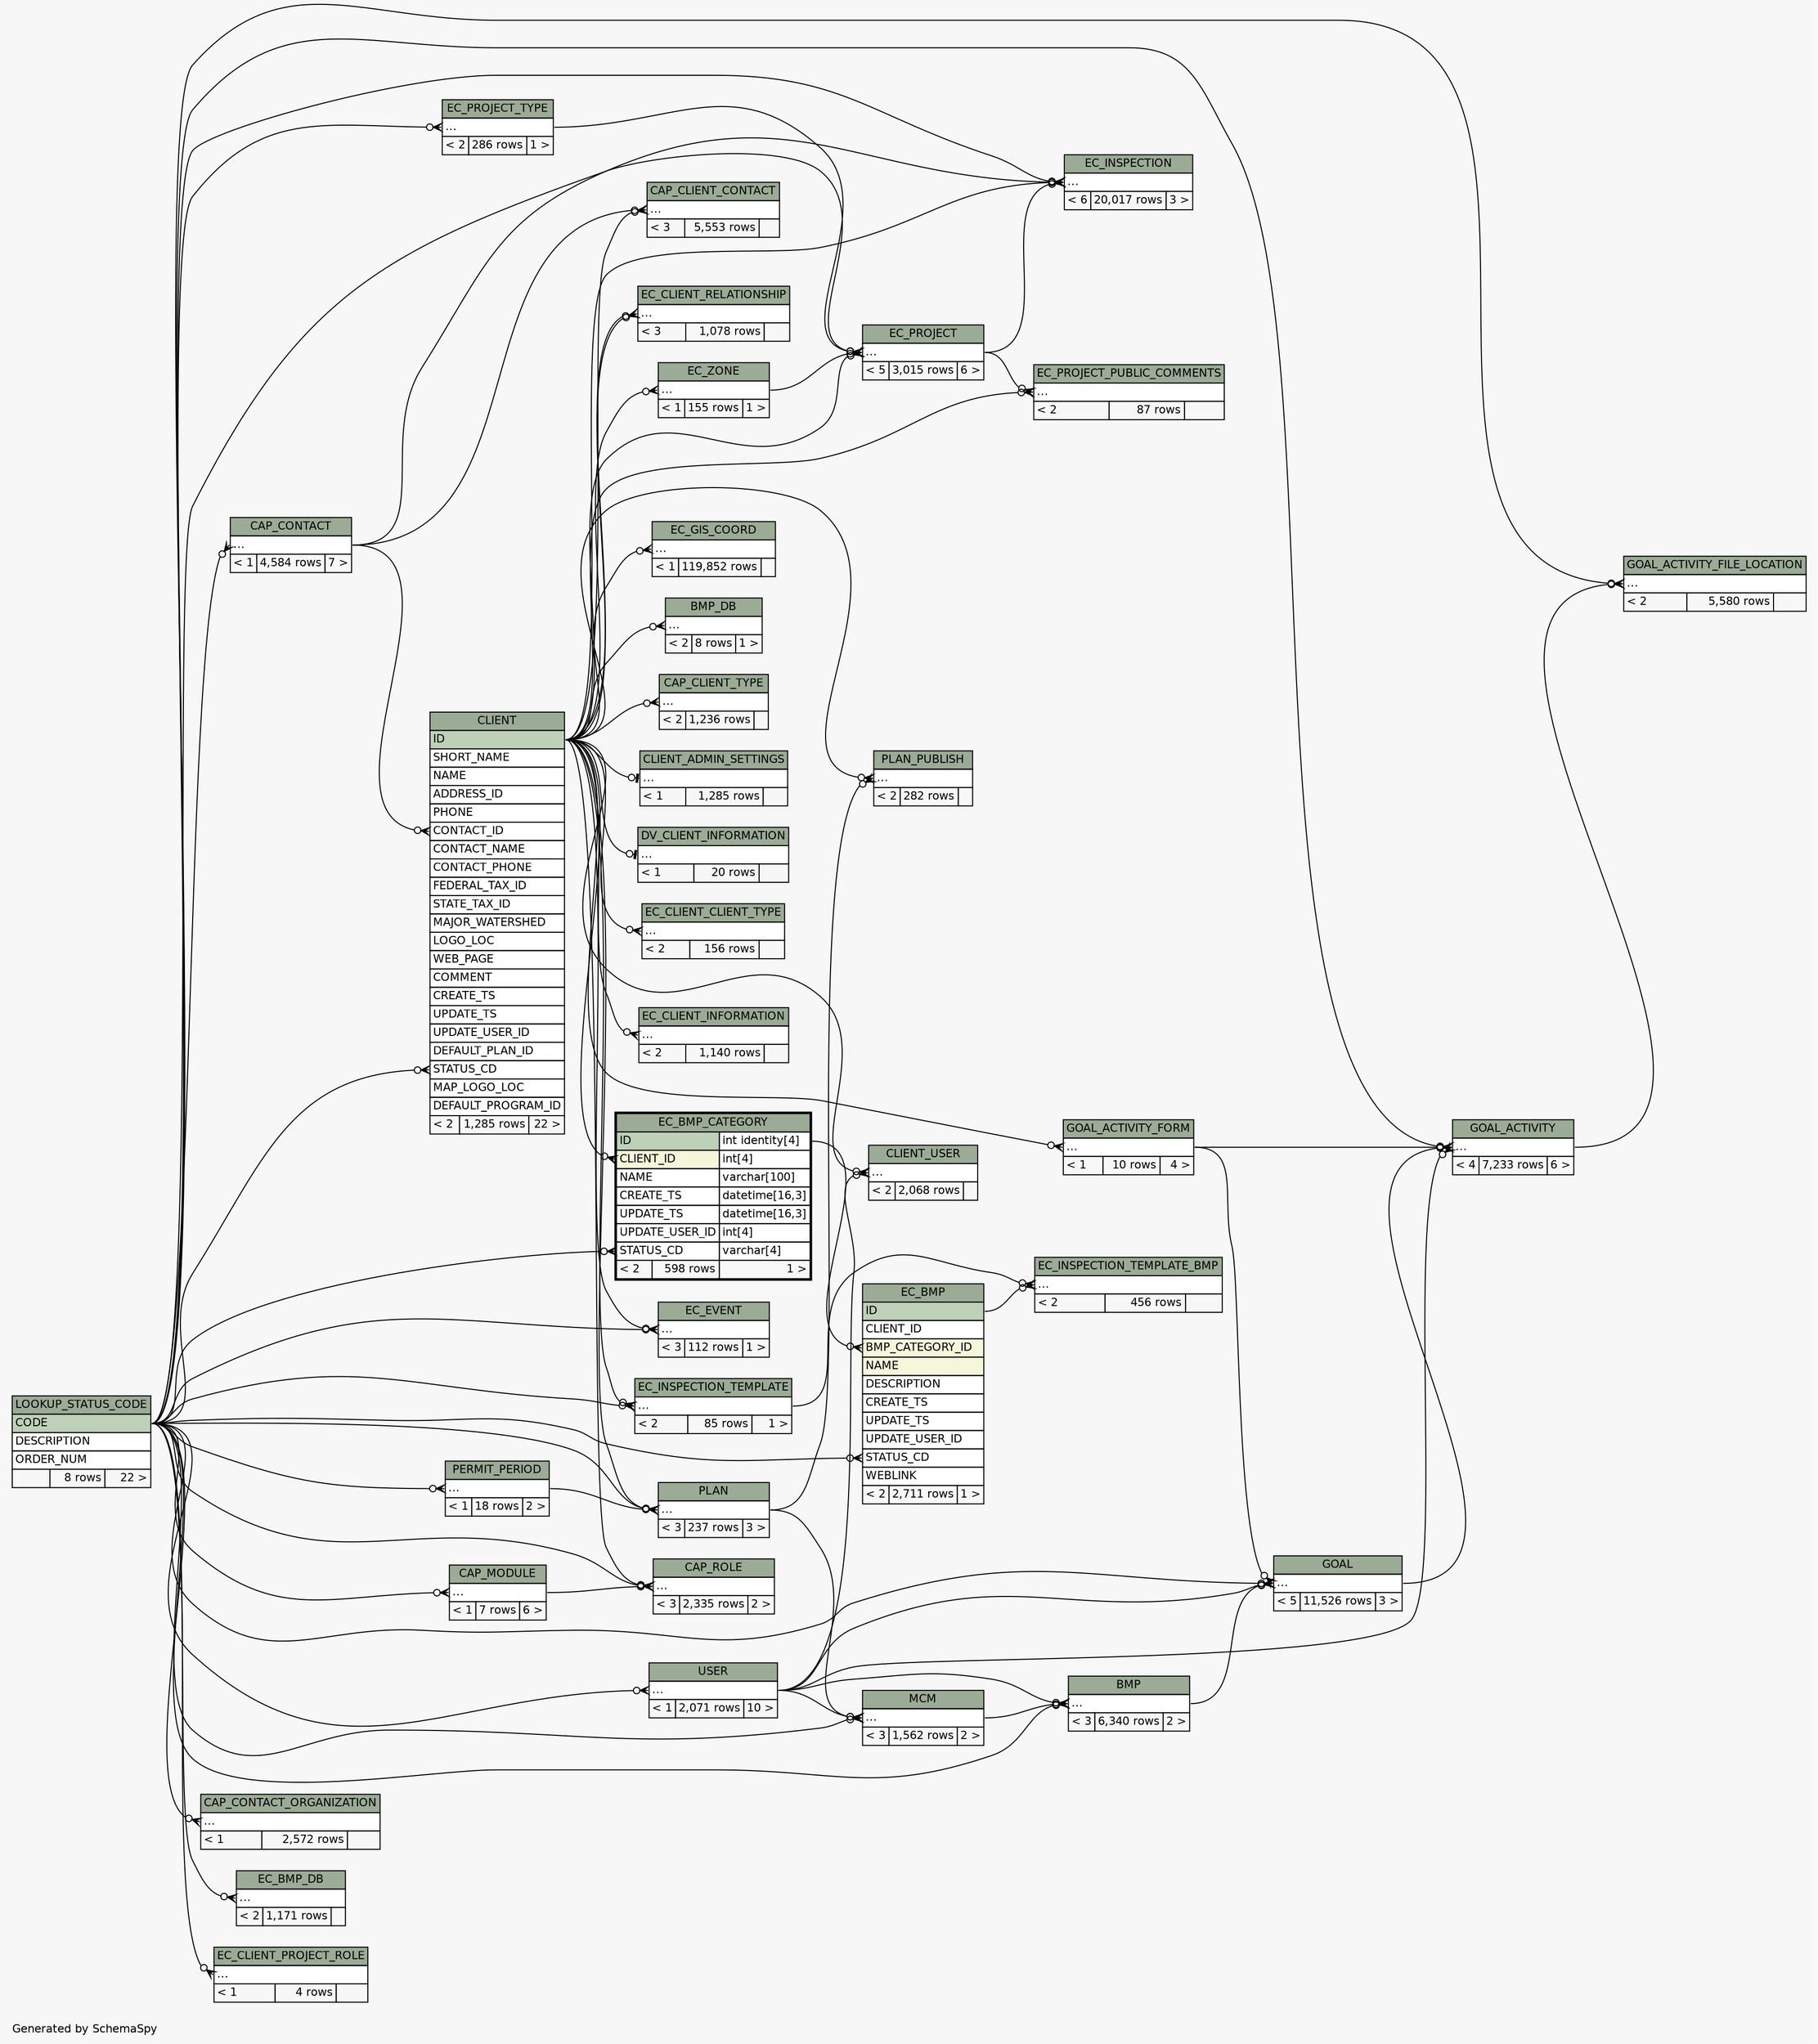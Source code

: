 // dot 2.28.0 on Windows 7 6.1
// SchemaSpy rev 590
digraph "twoDegreesRelationshipsDiagram" {
  graph [
    rankdir="RL"
    bgcolor="#f7f7f7"
    label="\nGenerated by SchemaSpy"
    labeljust="l"
    nodesep="0.18"
    ranksep="0.46"
    fontname="Helvetica"
    fontsize="11"
  ];
  node [
    fontname="Helvetica"
    fontsize="11"
    shape="plaintext"
  ];
  edge [
    arrowsize="0.8"
  ];
  "BMP":"elipses":w -> "MCM":"elipses":e [arrowhead=none dir=back arrowtail=crowodot];
  "BMP":"elipses":w -> "USER":"elipses":e [arrowhead=none dir=back arrowtail=crowodot];
  "BMP":"elipses":w -> "LOOKUP_STATUS_CODE":"CODE":e [arrowhead=none dir=back arrowtail=crowodot];
  "BMP_DB":"elipses":w -> "CLIENT":"ID":e [arrowhead=none dir=back arrowtail=crowodot];
  "CAP_CLIENT_CONTACT":"elipses":w -> "CLIENT":"ID":e [arrowhead=none dir=back arrowtail=crowodot];
  "CAP_CLIENT_CONTACT":"elipses":w -> "CAP_CONTACT":"elipses":e [arrowhead=none dir=back arrowtail=crowodot];
  "CAP_CLIENT_TYPE":"elipses":w -> "CLIENT":"ID":e [arrowhead=none dir=back arrowtail=crowodot];
  "CAP_CONTACT":"elipses":w -> "LOOKUP_STATUS_CODE":"CODE":e [arrowhead=none dir=back arrowtail=crowodot];
  "CAP_CONTACT_ORGANIZATION":"elipses":w -> "LOOKUP_STATUS_CODE":"CODE":e [arrowhead=none dir=back arrowtail=crowodot];
  "CAP_MODULE":"elipses":w -> "LOOKUP_STATUS_CODE":"CODE":e [arrowhead=none dir=back arrowtail=crowodot];
  "CAP_ROLE":"elipses":w -> "CLIENT":"ID":e [arrowhead=none dir=back arrowtail=crowodot];
  "CAP_ROLE":"elipses":w -> "CAP_MODULE":"elipses":e [arrowhead=none dir=back arrowtail=crowodot];
  "CAP_ROLE":"elipses":w -> "LOOKUP_STATUS_CODE":"CODE":e [arrowhead=none dir=back arrowtail=crowodot];
  "CLIENT":"CONTACT_ID":w -> "CAP_CONTACT":"elipses":e [arrowhead=none dir=back arrowtail=crowodot];
  "CLIENT":"STATUS_CD":w -> "LOOKUP_STATUS_CODE":"CODE":e [arrowhead=none dir=back arrowtail=crowodot];
  "CLIENT_ADMIN_SETTINGS":"elipses":w -> "CLIENT":"ID":e [arrowhead=none dir=back arrowtail=teeodot];
  "CLIENT_USER":"elipses":w -> "CLIENT":"ID":e [arrowhead=none dir=back arrowtail=crowodot];
  "CLIENT_USER":"elipses":w -> "USER":"elipses":e [arrowhead=none dir=back arrowtail=crowodot];
  "DV_CLIENT_INFORMATION":"elipses":w -> "CLIENT":"ID":e [arrowhead=none dir=back arrowtail=teeodot];
  "EC_BMP":"BMP_CATEGORY_ID":w -> "EC_BMP_CATEGORY":"ID.type":e [arrowhead=none dir=back arrowtail=crowodot];
  "EC_BMP":"STATUS_CD":w -> "LOOKUP_STATUS_CODE":"CODE":e [arrowhead=none dir=back arrowtail=crowodot];
  "EC_BMP_CATEGORY":"CLIENT_ID":w -> "CLIENT":"ID":e [arrowhead=none dir=back arrowtail=crowodot];
  "EC_BMP_CATEGORY":"STATUS_CD":w -> "LOOKUP_STATUS_CODE":"CODE":e [arrowhead=none dir=back arrowtail=crowodot];
  "EC_BMP_DB":"elipses":w -> "LOOKUP_STATUS_CODE":"CODE":e [arrowhead=none dir=back arrowtail=crowodot];
  "EC_CLIENT_CLIENT_TYPE":"elipses":w -> "CLIENT":"ID":e [arrowhead=none dir=back arrowtail=crowodot];
  "EC_CLIENT_INFORMATION":"elipses":w -> "CLIENT":"ID":e [arrowhead=none dir=back arrowtail=crowodot];
  "EC_CLIENT_PROJECT_ROLE":"elipses":w -> "LOOKUP_STATUS_CODE":"CODE":e [arrowhead=none dir=back arrowtail=crowodot];
  "EC_CLIENT_RELATIONSHIP":"elipses":w -> "CLIENT":"ID":e [arrowhead=none dir=back arrowtail=crowodot];
  "EC_CLIENT_RELATIONSHIP":"elipses":w -> "CLIENT":"ID":e [arrowhead=none dir=back arrowtail=crowodot];
  "EC_EVENT":"elipses":w -> "CLIENT":"ID":e [arrowhead=none dir=back arrowtail=crowodot];
  "EC_EVENT":"elipses":w -> "LOOKUP_STATUS_CODE":"CODE":e [arrowhead=none dir=back arrowtail=crowodot];
  "EC_GIS_COORD":"elipses":w -> "CLIENT":"ID":e [arrowhead=none dir=back arrowtail=crowodot];
  "EC_INSPECTION":"elipses":w -> "CLIENT":"ID":e [arrowhead=none dir=back arrowtail=crowodot];
  "EC_INSPECTION":"elipses":w -> "CAP_CONTACT":"elipses":e [arrowhead=none dir=back arrowtail=crowodot];
  "EC_INSPECTION":"elipses":w -> "EC_PROJECT":"elipses":e [arrowhead=none dir=back arrowtail=crowodot];
  "EC_INSPECTION":"elipses":w -> "LOOKUP_STATUS_CODE":"CODE":e [arrowhead=none dir=back arrowtail=crowodot];
  "EC_INSPECTION_TEMPLATE":"elipses":w -> "CLIENT":"ID":e [arrowhead=none dir=back arrowtail=crowodot];
  "EC_INSPECTION_TEMPLATE":"elipses":w -> "LOOKUP_STATUS_CODE":"CODE":e [arrowhead=none dir=back arrowtail=crowodot];
  "EC_INSPECTION_TEMPLATE_BMP":"elipses":w -> "EC_BMP":"ID":e [arrowhead=none dir=back arrowtail=crowodot];
  "EC_INSPECTION_TEMPLATE_BMP":"elipses":w -> "EC_INSPECTION_TEMPLATE":"elipses":e [arrowhead=none dir=back arrowtail=crowodot];
  "EC_PROJECT":"elipses":w -> "CLIENT":"ID":e [arrowhead=none dir=back arrowtail=crowodot];
  "EC_PROJECT":"elipses":w -> "EC_PROJECT_TYPE":"elipses":e [arrowhead=none dir=back arrowtail=crowodot];
  "EC_PROJECT":"elipses":w -> "LOOKUP_STATUS_CODE":"CODE":e [arrowhead=none dir=back arrowtail=crowodot];
  "EC_PROJECT":"elipses":w -> "EC_ZONE":"elipses":e [arrowhead=none dir=back arrowtail=crowodot];
  "EC_PROJECT_PUBLIC_COMMENTS":"elipses":w -> "CLIENT":"ID":e [arrowhead=none dir=back arrowtail=crowodot];
  "EC_PROJECT_PUBLIC_COMMENTS":"elipses":w -> "EC_PROJECT":"elipses":e [arrowhead=none dir=back arrowtail=crowodot];
  "EC_PROJECT_TYPE":"elipses":w -> "LOOKUP_STATUS_CODE":"CODE":e [arrowhead=none dir=back arrowtail=crowodot];
  "EC_ZONE":"elipses":w -> "CLIENT":"ID":e [arrowhead=none dir=back arrowtail=crowodot];
  "GOAL":"elipses":w -> "BMP":"elipses":e [arrowhead=none dir=back arrowtail=crowodot];
  "GOAL":"elipses":w -> "USER":"elipses":e [arrowhead=none dir=back arrowtail=crowodot];
  "GOAL":"elipses":w -> "GOAL_ACTIVITY_FORM":"elipses":e [arrowhead=none dir=back arrowtail=crowodot];
  "GOAL":"elipses":w -> "LOOKUP_STATUS_CODE":"CODE":e [arrowhead=none dir=back arrowtail=crowodot];
  "GOAL_ACTIVITY":"elipses":w -> "GOAL_ACTIVITY_FORM":"elipses":e [arrowhead=none dir=back arrowtail=crowodot];
  "GOAL_ACTIVITY":"elipses":w -> "GOAL":"elipses":e [arrowhead=none dir=back arrowtail=crowodot];
  "GOAL_ACTIVITY":"elipses":w -> "USER":"elipses":e [arrowhead=none dir=back arrowtail=crowodot];
  "GOAL_ACTIVITY":"elipses":w -> "LOOKUP_STATUS_CODE":"CODE":e [arrowhead=none dir=back arrowtail=crowodot];
  "GOAL_ACTIVITY_FILE_LOCATION":"elipses":w -> "GOAL_ACTIVITY":"elipses":e [arrowhead=none dir=back arrowtail=crowodot];
  "GOAL_ACTIVITY_FILE_LOCATION":"elipses":w -> "LOOKUP_STATUS_CODE":"CODE":e [arrowhead=none dir=back arrowtail=crowodot];
  "GOAL_ACTIVITY_FORM":"elipses":w -> "CLIENT":"ID":e [arrowhead=none dir=back arrowtail=crowodot];
  "MCM":"elipses":w -> "USER":"elipses":e [arrowhead=none dir=back arrowtail=crowodot];
  "MCM":"elipses":w -> "PLAN":"elipses":e [arrowhead=none dir=back arrowtail=crowodot];
  "MCM":"elipses":w -> "LOOKUP_STATUS_CODE":"CODE":e [arrowhead=none dir=back arrowtail=crowodot];
  "PERMIT_PERIOD":"elipses":w -> "LOOKUP_STATUS_CODE":"CODE":e [arrowhead=none dir=back arrowtail=crowodot];
  "PLAN":"elipses":w -> "CLIENT":"ID":e [arrowhead=none dir=back arrowtail=crowodot];
  "PLAN":"elipses":w -> "PERMIT_PERIOD":"elipses":e [arrowhead=none dir=back arrowtail=crowodot];
  "PLAN":"elipses":w -> "LOOKUP_STATUS_CODE":"CODE":e [arrowhead=none dir=back arrowtail=crowodot];
  "PLAN_PUBLISH":"elipses":w -> "CLIENT":"ID":e [arrowhead=none dir=back arrowtail=crowodot];
  "PLAN_PUBLISH":"elipses":w -> "PLAN":"elipses":e [arrowhead=none dir=back arrowtail=crowodot];
  "USER":"elipses":w -> "LOOKUP_STATUS_CODE":"CODE":e [arrowhead=none dir=back arrowtail=crowodot];
  "BMP" [
    label=<
    <TABLE BORDER="0" CELLBORDER="1" CELLSPACING="0" BGCOLOR="#ffffff">
      <TR><TD COLSPAN="3" BGCOLOR="#9bab96" ALIGN="CENTER">BMP</TD></TR>
      <TR><TD PORT="elipses" COLSPAN="3" ALIGN="LEFT">...</TD></TR>
      <TR><TD ALIGN="LEFT" BGCOLOR="#f7f7f7">&lt; 3</TD><TD ALIGN="RIGHT" BGCOLOR="#f7f7f7">6,340 rows</TD><TD ALIGN="RIGHT" BGCOLOR="#f7f7f7">2 &gt;</TD></TR>
    </TABLE>>
    URL="BMP.html"
    tooltip="BMP"
  ];
  "BMP_DB" [
    label=<
    <TABLE BORDER="0" CELLBORDER="1" CELLSPACING="0" BGCOLOR="#ffffff">
      <TR><TD COLSPAN="3" BGCOLOR="#9bab96" ALIGN="CENTER">BMP_DB</TD></TR>
      <TR><TD PORT="elipses" COLSPAN="3" ALIGN="LEFT">...</TD></TR>
      <TR><TD ALIGN="LEFT" BGCOLOR="#f7f7f7">&lt; 2</TD><TD ALIGN="RIGHT" BGCOLOR="#f7f7f7">8 rows</TD><TD ALIGN="RIGHT" BGCOLOR="#f7f7f7">1 &gt;</TD></TR>
    </TABLE>>
    URL="BMP_DB.html"
    tooltip="BMP_DB"
  ];
  "CAP_CLIENT_CONTACT" [
    label=<
    <TABLE BORDER="0" CELLBORDER="1" CELLSPACING="0" BGCOLOR="#ffffff">
      <TR><TD COLSPAN="3" BGCOLOR="#9bab96" ALIGN="CENTER">CAP_CLIENT_CONTACT</TD></TR>
      <TR><TD PORT="elipses" COLSPAN="3" ALIGN="LEFT">...</TD></TR>
      <TR><TD ALIGN="LEFT" BGCOLOR="#f7f7f7">&lt; 3</TD><TD ALIGN="RIGHT" BGCOLOR="#f7f7f7">5,553 rows</TD><TD ALIGN="RIGHT" BGCOLOR="#f7f7f7">  </TD></TR>
    </TABLE>>
    URL="CAP_CLIENT_CONTACT.html"
    tooltip="CAP_CLIENT_CONTACT"
  ];
  "CAP_CLIENT_TYPE" [
    label=<
    <TABLE BORDER="0" CELLBORDER="1" CELLSPACING="0" BGCOLOR="#ffffff">
      <TR><TD COLSPAN="3" BGCOLOR="#9bab96" ALIGN="CENTER">CAP_CLIENT_TYPE</TD></TR>
      <TR><TD PORT="elipses" COLSPAN="3" ALIGN="LEFT">...</TD></TR>
      <TR><TD ALIGN="LEFT" BGCOLOR="#f7f7f7">&lt; 2</TD><TD ALIGN="RIGHT" BGCOLOR="#f7f7f7">1,236 rows</TD><TD ALIGN="RIGHT" BGCOLOR="#f7f7f7">  </TD></TR>
    </TABLE>>
    URL="CAP_CLIENT_TYPE.html"
    tooltip="CAP_CLIENT_TYPE"
  ];
  "CAP_CONTACT" [
    label=<
    <TABLE BORDER="0" CELLBORDER="1" CELLSPACING="0" BGCOLOR="#ffffff">
      <TR><TD COLSPAN="3" BGCOLOR="#9bab96" ALIGN="CENTER">CAP_CONTACT</TD></TR>
      <TR><TD PORT="elipses" COLSPAN="3" ALIGN="LEFT">...</TD></TR>
      <TR><TD ALIGN="LEFT" BGCOLOR="#f7f7f7">&lt; 1</TD><TD ALIGN="RIGHT" BGCOLOR="#f7f7f7">4,584 rows</TD><TD ALIGN="RIGHT" BGCOLOR="#f7f7f7">7 &gt;</TD></TR>
    </TABLE>>
    URL="CAP_CONTACT.html"
    tooltip="CAP_CONTACT"
  ];
  "CAP_CONTACT_ORGANIZATION" [
    label=<
    <TABLE BORDER="0" CELLBORDER="1" CELLSPACING="0" BGCOLOR="#ffffff">
      <TR><TD COLSPAN="3" BGCOLOR="#9bab96" ALIGN="CENTER">CAP_CONTACT_ORGANIZATION</TD></TR>
      <TR><TD PORT="elipses" COLSPAN="3" ALIGN="LEFT">...</TD></TR>
      <TR><TD ALIGN="LEFT" BGCOLOR="#f7f7f7">&lt; 1</TD><TD ALIGN="RIGHT" BGCOLOR="#f7f7f7">2,572 rows</TD><TD ALIGN="RIGHT" BGCOLOR="#f7f7f7">  </TD></TR>
    </TABLE>>
    URL="CAP_CONTACT_ORGANIZATION.html"
    tooltip="CAP_CONTACT_ORGANIZATION"
  ];
  "CAP_MODULE" [
    label=<
    <TABLE BORDER="0" CELLBORDER="1" CELLSPACING="0" BGCOLOR="#ffffff">
      <TR><TD COLSPAN="3" BGCOLOR="#9bab96" ALIGN="CENTER">CAP_MODULE</TD></TR>
      <TR><TD PORT="elipses" COLSPAN="3" ALIGN="LEFT">...</TD></TR>
      <TR><TD ALIGN="LEFT" BGCOLOR="#f7f7f7">&lt; 1</TD><TD ALIGN="RIGHT" BGCOLOR="#f7f7f7">7 rows</TD><TD ALIGN="RIGHT" BGCOLOR="#f7f7f7">6 &gt;</TD></TR>
    </TABLE>>
    URL="CAP_MODULE.html"
    tooltip="CAP_MODULE"
  ];
  "CAP_ROLE" [
    label=<
    <TABLE BORDER="0" CELLBORDER="1" CELLSPACING="0" BGCOLOR="#ffffff">
      <TR><TD COLSPAN="3" BGCOLOR="#9bab96" ALIGN="CENTER">CAP_ROLE</TD></TR>
      <TR><TD PORT="elipses" COLSPAN="3" ALIGN="LEFT">...</TD></TR>
      <TR><TD ALIGN="LEFT" BGCOLOR="#f7f7f7">&lt; 3</TD><TD ALIGN="RIGHT" BGCOLOR="#f7f7f7">2,335 rows</TD><TD ALIGN="RIGHT" BGCOLOR="#f7f7f7">2 &gt;</TD></TR>
    </TABLE>>
    URL="CAP_ROLE.html"
    tooltip="CAP_ROLE"
  ];
  "CLIENT" [
    label=<
    <TABLE BORDER="0" CELLBORDER="1" CELLSPACING="0" BGCOLOR="#ffffff">
      <TR><TD COLSPAN="3" BGCOLOR="#9bab96" ALIGN="CENTER">CLIENT</TD></TR>
      <TR><TD PORT="ID" COLSPAN="3" BGCOLOR="#bed1b8" ALIGN="LEFT">ID</TD></TR>
      <TR><TD PORT="SHORT_NAME" COLSPAN="3" ALIGN="LEFT">SHORT_NAME</TD></TR>
      <TR><TD PORT="NAME" COLSPAN="3" ALIGN="LEFT">NAME</TD></TR>
      <TR><TD PORT="ADDRESS_ID" COLSPAN="3" ALIGN="LEFT">ADDRESS_ID</TD></TR>
      <TR><TD PORT="PHONE" COLSPAN="3" ALIGN="LEFT">PHONE</TD></TR>
      <TR><TD PORT="CONTACT_ID" COLSPAN="3" ALIGN="LEFT">CONTACT_ID</TD></TR>
      <TR><TD PORT="CONTACT_NAME" COLSPAN="3" ALIGN="LEFT">CONTACT_NAME</TD></TR>
      <TR><TD PORT="CONTACT_PHONE" COLSPAN="3" ALIGN="LEFT">CONTACT_PHONE</TD></TR>
      <TR><TD PORT="FEDERAL_TAX_ID" COLSPAN="3" ALIGN="LEFT">FEDERAL_TAX_ID</TD></TR>
      <TR><TD PORT="STATE_TAX_ID" COLSPAN="3" ALIGN="LEFT">STATE_TAX_ID</TD></TR>
      <TR><TD PORT="MAJOR_WATERSHED" COLSPAN="3" ALIGN="LEFT">MAJOR_WATERSHED</TD></TR>
      <TR><TD PORT="LOGO_LOC" COLSPAN="3" ALIGN="LEFT">LOGO_LOC</TD></TR>
      <TR><TD PORT="WEB_PAGE" COLSPAN="3" ALIGN="LEFT">WEB_PAGE</TD></TR>
      <TR><TD PORT="COMMENT" COLSPAN="3" ALIGN="LEFT">COMMENT</TD></TR>
      <TR><TD PORT="CREATE_TS" COLSPAN="3" ALIGN="LEFT">CREATE_TS</TD></TR>
      <TR><TD PORT="UPDATE_TS" COLSPAN="3" ALIGN="LEFT">UPDATE_TS</TD></TR>
      <TR><TD PORT="UPDATE_USER_ID" COLSPAN="3" ALIGN="LEFT">UPDATE_USER_ID</TD></TR>
      <TR><TD PORT="DEFAULT_PLAN_ID" COLSPAN="3" ALIGN="LEFT">DEFAULT_PLAN_ID</TD></TR>
      <TR><TD PORT="STATUS_CD" COLSPAN="3" ALIGN="LEFT">STATUS_CD</TD></TR>
      <TR><TD PORT="MAP_LOGO_LOC" COLSPAN="3" ALIGN="LEFT">MAP_LOGO_LOC</TD></TR>
      <TR><TD PORT="DEFAULT_PROGRAM_ID" COLSPAN="3" ALIGN="LEFT">DEFAULT_PROGRAM_ID</TD></TR>
      <TR><TD ALIGN="LEFT" BGCOLOR="#f7f7f7">&lt; 2</TD><TD ALIGN="RIGHT" BGCOLOR="#f7f7f7">1,285 rows</TD><TD ALIGN="RIGHT" BGCOLOR="#f7f7f7">22 &gt;</TD></TR>
    </TABLE>>
    URL="CLIENT.html"
    tooltip="CLIENT"
  ];
  "CLIENT_ADMIN_SETTINGS" [
    label=<
    <TABLE BORDER="0" CELLBORDER="1" CELLSPACING="0" BGCOLOR="#ffffff">
      <TR><TD COLSPAN="3" BGCOLOR="#9bab96" ALIGN="CENTER">CLIENT_ADMIN_SETTINGS</TD></TR>
      <TR><TD PORT="elipses" COLSPAN="3" ALIGN="LEFT">...</TD></TR>
      <TR><TD ALIGN="LEFT" BGCOLOR="#f7f7f7">&lt; 1</TD><TD ALIGN="RIGHT" BGCOLOR="#f7f7f7">1,285 rows</TD><TD ALIGN="RIGHT" BGCOLOR="#f7f7f7">  </TD></TR>
    </TABLE>>
    URL="CLIENT_ADMIN_SETTINGS.html"
    tooltip="CLIENT_ADMIN_SETTINGS"
  ];
  "CLIENT_USER" [
    label=<
    <TABLE BORDER="0" CELLBORDER="1" CELLSPACING="0" BGCOLOR="#ffffff">
      <TR><TD COLSPAN="3" BGCOLOR="#9bab96" ALIGN="CENTER">CLIENT_USER</TD></TR>
      <TR><TD PORT="elipses" COLSPAN="3" ALIGN="LEFT">...</TD></TR>
      <TR><TD ALIGN="LEFT" BGCOLOR="#f7f7f7">&lt; 2</TD><TD ALIGN="RIGHT" BGCOLOR="#f7f7f7">2,068 rows</TD><TD ALIGN="RIGHT" BGCOLOR="#f7f7f7">  </TD></TR>
    </TABLE>>
    URL="CLIENT_USER.html"
    tooltip="CLIENT_USER"
  ];
  "DV_CLIENT_INFORMATION" [
    label=<
    <TABLE BORDER="0" CELLBORDER="1" CELLSPACING="0" BGCOLOR="#ffffff">
      <TR><TD COLSPAN="3" BGCOLOR="#9bab96" ALIGN="CENTER">DV_CLIENT_INFORMATION</TD></TR>
      <TR><TD PORT="elipses" COLSPAN="3" ALIGN="LEFT">...</TD></TR>
      <TR><TD ALIGN="LEFT" BGCOLOR="#f7f7f7">&lt; 1</TD><TD ALIGN="RIGHT" BGCOLOR="#f7f7f7">20 rows</TD><TD ALIGN="RIGHT" BGCOLOR="#f7f7f7">  </TD></TR>
    </TABLE>>
    URL="DV_CLIENT_INFORMATION.html"
    tooltip="DV_CLIENT_INFORMATION"
  ];
  "EC_BMP" [
    label=<
    <TABLE BORDER="0" CELLBORDER="1" CELLSPACING="0" BGCOLOR="#ffffff">
      <TR><TD COLSPAN="3" BGCOLOR="#9bab96" ALIGN="CENTER">EC_BMP</TD></TR>
      <TR><TD PORT="ID" COLSPAN="3" BGCOLOR="#bed1b8" ALIGN="LEFT">ID</TD></TR>
      <TR><TD PORT="CLIENT_ID" COLSPAN="3" ALIGN="LEFT">CLIENT_ID</TD></TR>
      <TR><TD PORT="BMP_CATEGORY_ID" COLSPAN="3" BGCOLOR="#f4f7da" ALIGN="LEFT">BMP_CATEGORY_ID</TD></TR>
      <TR><TD PORT="NAME" COLSPAN="3" BGCOLOR="#f4f7da" ALIGN="LEFT">NAME</TD></TR>
      <TR><TD PORT="DESCRIPTION" COLSPAN="3" ALIGN="LEFT">DESCRIPTION</TD></TR>
      <TR><TD PORT="CREATE_TS" COLSPAN="3" ALIGN="LEFT">CREATE_TS</TD></TR>
      <TR><TD PORT="UPDATE_TS" COLSPAN="3" ALIGN="LEFT">UPDATE_TS</TD></TR>
      <TR><TD PORT="UPDATE_USER_ID" COLSPAN="3" ALIGN="LEFT">UPDATE_USER_ID</TD></TR>
      <TR><TD PORT="STATUS_CD" COLSPAN="3" ALIGN="LEFT">STATUS_CD</TD></TR>
      <TR><TD PORT="WEBLINK" COLSPAN="3" ALIGN="LEFT">WEBLINK</TD></TR>
      <TR><TD ALIGN="LEFT" BGCOLOR="#f7f7f7">&lt; 2</TD><TD ALIGN="RIGHT" BGCOLOR="#f7f7f7">2,711 rows</TD><TD ALIGN="RIGHT" BGCOLOR="#f7f7f7">1 &gt;</TD></TR>
    </TABLE>>
    URL="EC_BMP.html"
    tooltip="EC_BMP"
  ];
  "EC_BMP_CATEGORY" [
    label=<
    <TABLE BORDER="2" CELLBORDER="1" CELLSPACING="0" BGCOLOR="#ffffff">
      <TR><TD COLSPAN="3" BGCOLOR="#9bab96" ALIGN="CENTER">EC_BMP_CATEGORY</TD></TR>
      <TR><TD PORT="ID" COLSPAN="2" BGCOLOR="#bed1b8" ALIGN="LEFT">ID</TD><TD PORT="ID.type" ALIGN="LEFT">int identity[4]</TD></TR>
      <TR><TD PORT="CLIENT_ID" COLSPAN="2" BGCOLOR="#f4f7da" ALIGN="LEFT">CLIENT_ID</TD><TD PORT="CLIENT_ID.type" ALIGN="LEFT">int[4]</TD></TR>
      <TR><TD PORT="NAME" COLSPAN="2" ALIGN="LEFT">NAME</TD><TD PORT="NAME.type" ALIGN="LEFT">varchar[100]</TD></TR>
      <TR><TD PORT="CREATE_TS" COLSPAN="2" ALIGN="LEFT">CREATE_TS</TD><TD PORT="CREATE_TS.type" ALIGN="LEFT">datetime[16,3]</TD></TR>
      <TR><TD PORT="UPDATE_TS" COLSPAN="2" ALIGN="LEFT">UPDATE_TS</TD><TD PORT="UPDATE_TS.type" ALIGN="LEFT">datetime[16,3]</TD></TR>
      <TR><TD PORT="UPDATE_USER_ID" COLSPAN="2" ALIGN="LEFT">UPDATE_USER_ID</TD><TD PORT="UPDATE_USER_ID.type" ALIGN="LEFT">int[4]</TD></TR>
      <TR><TD PORT="STATUS_CD" COLSPAN="2" ALIGN="LEFT">STATUS_CD</TD><TD PORT="STATUS_CD.type" ALIGN="LEFT">varchar[4]</TD></TR>
      <TR><TD ALIGN="LEFT" BGCOLOR="#f7f7f7">&lt; 2</TD><TD ALIGN="RIGHT" BGCOLOR="#f7f7f7">598 rows</TD><TD ALIGN="RIGHT" BGCOLOR="#f7f7f7">1 &gt;</TD></TR>
    </TABLE>>
    URL="EC_BMP_CATEGORY.html"
    tooltip="EC_BMP_CATEGORY"
  ];
  "EC_BMP_DB" [
    label=<
    <TABLE BORDER="0" CELLBORDER="1" CELLSPACING="0" BGCOLOR="#ffffff">
      <TR><TD COLSPAN="3" BGCOLOR="#9bab96" ALIGN="CENTER">EC_BMP_DB</TD></TR>
      <TR><TD PORT="elipses" COLSPAN="3" ALIGN="LEFT">...</TD></TR>
      <TR><TD ALIGN="LEFT" BGCOLOR="#f7f7f7">&lt; 2</TD><TD ALIGN="RIGHT" BGCOLOR="#f7f7f7">1,171 rows</TD><TD ALIGN="RIGHT" BGCOLOR="#f7f7f7">  </TD></TR>
    </TABLE>>
    URL="EC_BMP_DB.html"
    tooltip="EC_BMP_DB"
  ];
  "EC_CLIENT_CLIENT_TYPE" [
    label=<
    <TABLE BORDER="0" CELLBORDER="1" CELLSPACING="0" BGCOLOR="#ffffff">
      <TR><TD COLSPAN="3" BGCOLOR="#9bab96" ALIGN="CENTER">EC_CLIENT_CLIENT_TYPE</TD></TR>
      <TR><TD PORT="elipses" COLSPAN="3" ALIGN="LEFT">...</TD></TR>
      <TR><TD ALIGN="LEFT" BGCOLOR="#f7f7f7">&lt; 2</TD><TD ALIGN="RIGHT" BGCOLOR="#f7f7f7">156 rows</TD><TD ALIGN="RIGHT" BGCOLOR="#f7f7f7">  </TD></TR>
    </TABLE>>
    URL="EC_CLIENT_CLIENT_TYPE.html"
    tooltip="EC_CLIENT_CLIENT_TYPE"
  ];
  "EC_CLIENT_INFORMATION" [
    label=<
    <TABLE BORDER="0" CELLBORDER="1" CELLSPACING="0" BGCOLOR="#ffffff">
      <TR><TD COLSPAN="3" BGCOLOR="#9bab96" ALIGN="CENTER">EC_CLIENT_INFORMATION</TD></TR>
      <TR><TD PORT="elipses" COLSPAN="3" ALIGN="LEFT">...</TD></TR>
      <TR><TD ALIGN="LEFT" BGCOLOR="#f7f7f7">&lt; 2</TD><TD ALIGN="RIGHT" BGCOLOR="#f7f7f7">1,140 rows</TD><TD ALIGN="RIGHT" BGCOLOR="#f7f7f7">  </TD></TR>
    </TABLE>>
    URL="EC_CLIENT_INFORMATION.html"
    tooltip="EC_CLIENT_INFORMATION"
  ];
  "EC_CLIENT_PROJECT_ROLE" [
    label=<
    <TABLE BORDER="0" CELLBORDER="1" CELLSPACING="0" BGCOLOR="#ffffff">
      <TR><TD COLSPAN="3" BGCOLOR="#9bab96" ALIGN="CENTER">EC_CLIENT_PROJECT_ROLE</TD></TR>
      <TR><TD PORT="elipses" COLSPAN="3" ALIGN="LEFT">...</TD></TR>
      <TR><TD ALIGN="LEFT" BGCOLOR="#f7f7f7">&lt; 1</TD><TD ALIGN="RIGHT" BGCOLOR="#f7f7f7">4 rows</TD><TD ALIGN="RIGHT" BGCOLOR="#f7f7f7">  </TD></TR>
    </TABLE>>
    URL="EC_CLIENT_PROJECT_ROLE.html"
    tooltip="EC_CLIENT_PROJECT_ROLE"
  ];
  "EC_CLIENT_RELATIONSHIP" [
    label=<
    <TABLE BORDER="0" CELLBORDER="1" CELLSPACING="0" BGCOLOR="#ffffff">
      <TR><TD COLSPAN="3" BGCOLOR="#9bab96" ALIGN="CENTER">EC_CLIENT_RELATIONSHIP</TD></TR>
      <TR><TD PORT="elipses" COLSPAN="3" ALIGN="LEFT">...</TD></TR>
      <TR><TD ALIGN="LEFT" BGCOLOR="#f7f7f7">&lt; 3</TD><TD ALIGN="RIGHT" BGCOLOR="#f7f7f7">1,078 rows</TD><TD ALIGN="RIGHT" BGCOLOR="#f7f7f7">  </TD></TR>
    </TABLE>>
    URL="EC_CLIENT_RELATIONSHIP.html"
    tooltip="EC_CLIENT_RELATIONSHIP"
  ];
  "EC_EVENT" [
    label=<
    <TABLE BORDER="0" CELLBORDER="1" CELLSPACING="0" BGCOLOR="#ffffff">
      <TR><TD COLSPAN="3" BGCOLOR="#9bab96" ALIGN="CENTER">EC_EVENT</TD></TR>
      <TR><TD PORT="elipses" COLSPAN="3" ALIGN="LEFT">...</TD></TR>
      <TR><TD ALIGN="LEFT" BGCOLOR="#f7f7f7">&lt; 3</TD><TD ALIGN="RIGHT" BGCOLOR="#f7f7f7">112 rows</TD><TD ALIGN="RIGHT" BGCOLOR="#f7f7f7">1 &gt;</TD></TR>
    </TABLE>>
    URL="EC_EVENT.html"
    tooltip="EC_EVENT"
  ];
  "EC_GIS_COORD" [
    label=<
    <TABLE BORDER="0" CELLBORDER="1" CELLSPACING="0" BGCOLOR="#ffffff">
      <TR><TD COLSPAN="3" BGCOLOR="#9bab96" ALIGN="CENTER">EC_GIS_COORD</TD></TR>
      <TR><TD PORT="elipses" COLSPAN="3" ALIGN="LEFT">...</TD></TR>
      <TR><TD ALIGN="LEFT" BGCOLOR="#f7f7f7">&lt; 1</TD><TD ALIGN="RIGHT" BGCOLOR="#f7f7f7">119,852 rows</TD><TD ALIGN="RIGHT" BGCOLOR="#f7f7f7">  </TD></TR>
    </TABLE>>
    URL="EC_GIS_COORD.html"
    tooltip="EC_GIS_COORD"
  ];
  "EC_INSPECTION" [
    label=<
    <TABLE BORDER="0" CELLBORDER="1" CELLSPACING="0" BGCOLOR="#ffffff">
      <TR><TD COLSPAN="3" BGCOLOR="#9bab96" ALIGN="CENTER">EC_INSPECTION</TD></TR>
      <TR><TD PORT="elipses" COLSPAN="3" ALIGN="LEFT">...</TD></TR>
      <TR><TD ALIGN="LEFT" BGCOLOR="#f7f7f7">&lt; 6</TD><TD ALIGN="RIGHT" BGCOLOR="#f7f7f7">20,017 rows</TD><TD ALIGN="RIGHT" BGCOLOR="#f7f7f7">3 &gt;</TD></TR>
    </TABLE>>
    URL="EC_INSPECTION.html"
    tooltip="EC_INSPECTION"
  ];
  "EC_INSPECTION_TEMPLATE" [
    label=<
    <TABLE BORDER="0" CELLBORDER="1" CELLSPACING="0" BGCOLOR="#ffffff">
      <TR><TD COLSPAN="3" BGCOLOR="#9bab96" ALIGN="CENTER">EC_INSPECTION_TEMPLATE</TD></TR>
      <TR><TD PORT="elipses" COLSPAN="3" ALIGN="LEFT">...</TD></TR>
      <TR><TD ALIGN="LEFT" BGCOLOR="#f7f7f7">&lt; 2</TD><TD ALIGN="RIGHT" BGCOLOR="#f7f7f7">85 rows</TD><TD ALIGN="RIGHT" BGCOLOR="#f7f7f7">1 &gt;</TD></TR>
    </TABLE>>
    URL="EC_INSPECTION_TEMPLATE.html"
    tooltip="EC_INSPECTION_TEMPLATE"
  ];
  "EC_INSPECTION_TEMPLATE_BMP" [
    label=<
    <TABLE BORDER="0" CELLBORDER="1" CELLSPACING="0" BGCOLOR="#ffffff">
      <TR><TD COLSPAN="3" BGCOLOR="#9bab96" ALIGN="CENTER">EC_INSPECTION_TEMPLATE_BMP</TD></TR>
      <TR><TD PORT="elipses" COLSPAN="3" ALIGN="LEFT">...</TD></TR>
      <TR><TD ALIGN="LEFT" BGCOLOR="#f7f7f7">&lt; 2</TD><TD ALIGN="RIGHT" BGCOLOR="#f7f7f7">456 rows</TD><TD ALIGN="RIGHT" BGCOLOR="#f7f7f7">  </TD></TR>
    </TABLE>>
    URL="EC_INSPECTION_TEMPLATE_BMP.html"
    tooltip="EC_INSPECTION_TEMPLATE_BMP"
  ];
  "EC_PROJECT" [
    label=<
    <TABLE BORDER="0" CELLBORDER="1" CELLSPACING="0" BGCOLOR="#ffffff">
      <TR><TD COLSPAN="3" BGCOLOR="#9bab96" ALIGN="CENTER">EC_PROJECT</TD></TR>
      <TR><TD PORT="elipses" COLSPAN="3" ALIGN="LEFT">...</TD></TR>
      <TR><TD ALIGN="LEFT" BGCOLOR="#f7f7f7">&lt; 5</TD><TD ALIGN="RIGHT" BGCOLOR="#f7f7f7">3,015 rows</TD><TD ALIGN="RIGHT" BGCOLOR="#f7f7f7">6 &gt;</TD></TR>
    </TABLE>>
    URL="EC_PROJECT.html"
    tooltip="EC_PROJECT"
  ];
  "EC_PROJECT_PUBLIC_COMMENTS" [
    label=<
    <TABLE BORDER="0" CELLBORDER="1" CELLSPACING="0" BGCOLOR="#ffffff">
      <TR><TD COLSPAN="3" BGCOLOR="#9bab96" ALIGN="CENTER">EC_PROJECT_PUBLIC_COMMENTS</TD></TR>
      <TR><TD PORT="elipses" COLSPAN="3" ALIGN="LEFT">...</TD></TR>
      <TR><TD ALIGN="LEFT" BGCOLOR="#f7f7f7">&lt; 2</TD><TD ALIGN="RIGHT" BGCOLOR="#f7f7f7">87 rows</TD><TD ALIGN="RIGHT" BGCOLOR="#f7f7f7">  </TD></TR>
    </TABLE>>
    URL="EC_PROJECT_PUBLIC_COMMENTS.html"
    tooltip="EC_PROJECT_PUBLIC_COMMENTS"
  ];
  "EC_PROJECT_TYPE" [
    label=<
    <TABLE BORDER="0" CELLBORDER="1" CELLSPACING="0" BGCOLOR="#ffffff">
      <TR><TD COLSPAN="3" BGCOLOR="#9bab96" ALIGN="CENTER">EC_PROJECT_TYPE</TD></TR>
      <TR><TD PORT="elipses" COLSPAN="3" ALIGN="LEFT">...</TD></TR>
      <TR><TD ALIGN="LEFT" BGCOLOR="#f7f7f7">&lt; 2</TD><TD ALIGN="RIGHT" BGCOLOR="#f7f7f7">286 rows</TD><TD ALIGN="RIGHT" BGCOLOR="#f7f7f7">1 &gt;</TD></TR>
    </TABLE>>
    URL="EC_PROJECT_TYPE.html"
    tooltip="EC_PROJECT_TYPE"
  ];
  "EC_ZONE" [
    label=<
    <TABLE BORDER="0" CELLBORDER="1" CELLSPACING="0" BGCOLOR="#ffffff">
      <TR><TD COLSPAN="3" BGCOLOR="#9bab96" ALIGN="CENTER">EC_ZONE</TD></TR>
      <TR><TD PORT="elipses" COLSPAN="3" ALIGN="LEFT">...</TD></TR>
      <TR><TD ALIGN="LEFT" BGCOLOR="#f7f7f7">&lt; 1</TD><TD ALIGN="RIGHT" BGCOLOR="#f7f7f7">155 rows</TD><TD ALIGN="RIGHT" BGCOLOR="#f7f7f7">1 &gt;</TD></TR>
    </TABLE>>
    URL="EC_ZONE.html"
    tooltip="EC_ZONE"
  ];
  "GOAL" [
    label=<
    <TABLE BORDER="0" CELLBORDER="1" CELLSPACING="0" BGCOLOR="#ffffff">
      <TR><TD COLSPAN="3" BGCOLOR="#9bab96" ALIGN="CENTER">GOAL</TD></TR>
      <TR><TD PORT="elipses" COLSPAN="3" ALIGN="LEFT">...</TD></TR>
      <TR><TD ALIGN="LEFT" BGCOLOR="#f7f7f7">&lt; 5</TD><TD ALIGN="RIGHT" BGCOLOR="#f7f7f7">11,526 rows</TD><TD ALIGN="RIGHT" BGCOLOR="#f7f7f7">3 &gt;</TD></TR>
    </TABLE>>
    URL="GOAL.html"
    tooltip="GOAL"
  ];
  "GOAL_ACTIVITY" [
    label=<
    <TABLE BORDER="0" CELLBORDER="1" CELLSPACING="0" BGCOLOR="#ffffff">
      <TR><TD COLSPAN="3" BGCOLOR="#9bab96" ALIGN="CENTER">GOAL_ACTIVITY</TD></TR>
      <TR><TD PORT="elipses" COLSPAN="3" ALIGN="LEFT">...</TD></TR>
      <TR><TD ALIGN="LEFT" BGCOLOR="#f7f7f7">&lt; 4</TD><TD ALIGN="RIGHT" BGCOLOR="#f7f7f7">7,233 rows</TD><TD ALIGN="RIGHT" BGCOLOR="#f7f7f7">6 &gt;</TD></TR>
    </TABLE>>
    URL="GOAL_ACTIVITY.html"
    tooltip="GOAL_ACTIVITY"
  ];
  "GOAL_ACTIVITY_FILE_LOCATION" [
    label=<
    <TABLE BORDER="0" CELLBORDER="1" CELLSPACING="0" BGCOLOR="#ffffff">
      <TR><TD COLSPAN="3" BGCOLOR="#9bab96" ALIGN="CENTER">GOAL_ACTIVITY_FILE_LOCATION</TD></TR>
      <TR><TD PORT="elipses" COLSPAN="3" ALIGN="LEFT">...</TD></TR>
      <TR><TD ALIGN="LEFT" BGCOLOR="#f7f7f7">&lt; 2</TD><TD ALIGN="RIGHT" BGCOLOR="#f7f7f7">5,580 rows</TD><TD ALIGN="RIGHT" BGCOLOR="#f7f7f7">  </TD></TR>
    </TABLE>>
    URL="GOAL_ACTIVITY_FILE_LOCATION.html"
    tooltip="GOAL_ACTIVITY_FILE_LOCATION"
  ];
  "GOAL_ACTIVITY_FORM" [
    label=<
    <TABLE BORDER="0" CELLBORDER="1" CELLSPACING="0" BGCOLOR="#ffffff">
      <TR><TD COLSPAN="3" BGCOLOR="#9bab96" ALIGN="CENTER">GOAL_ACTIVITY_FORM</TD></TR>
      <TR><TD PORT="elipses" COLSPAN="3" ALIGN="LEFT">...</TD></TR>
      <TR><TD ALIGN="LEFT" BGCOLOR="#f7f7f7">&lt; 1</TD><TD ALIGN="RIGHT" BGCOLOR="#f7f7f7">10 rows</TD><TD ALIGN="RIGHT" BGCOLOR="#f7f7f7">4 &gt;</TD></TR>
    </TABLE>>
    URL="GOAL_ACTIVITY_FORM.html"
    tooltip="GOAL_ACTIVITY_FORM"
  ];
  "LOOKUP_STATUS_CODE" [
    label=<
    <TABLE BORDER="0" CELLBORDER="1" CELLSPACING="0" BGCOLOR="#ffffff">
      <TR><TD COLSPAN="3" BGCOLOR="#9bab96" ALIGN="CENTER">LOOKUP_STATUS_CODE</TD></TR>
      <TR><TD PORT="CODE" COLSPAN="3" BGCOLOR="#bed1b8" ALIGN="LEFT">CODE</TD></TR>
      <TR><TD PORT="DESCRIPTION" COLSPAN="3" ALIGN="LEFT">DESCRIPTION</TD></TR>
      <TR><TD PORT="ORDER_NUM" COLSPAN="3" ALIGN="LEFT">ORDER_NUM</TD></TR>
      <TR><TD ALIGN="LEFT" BGCOLOR="#f7f7f7">  </TD><TD ALIGN="RIGHT" BGCOLOR="#f7f7f7">8 rows</TD><TD ALIGN="RIGHT" BGCOLOR="#f7f7f7">22 &gt;</TD></TR>
    </TABLE>>
    URL="LOOKUP_STATUS_CODE.html"
    tooltip="LOOKUP_STATUS_CODE"
  ];
  "MCM" [
    label=<
    <TABLE BORDER="0" CELLBORDER="1" CELLSPACING="0" BGCOLOR="#ffffff">
      <TR><TD COLSPAN="3" BGCOLOR="#9bab96" ALIGN="CENTER">MCM</TD></TR>
      <TR><TD PORT="elipses" COLSPAN="3" ALIGN="LEFT">...</TD></TR>
      <TR><TD ALIGN="LEFT" BGCOLOR="#f7f7f7">&lt; 3</TD><TD ALIGN="RIGHT" BGCOLOR="#f7f7f7">1,562 rows</TD><TD ALIGN="RIGHT" BGCOLOR="#f7f7f7">2 &gt;</TD></TR>
    </TABLE>>
    URL="MCM.html"
    tooltip="MCM"
  ];
  "PERMIT_PERIOD" [
    label=<
    <TABLE BORDER="0" CELLBORDER="1" CELLSPACING="0" BGCOLOR="#ffffff">
      <TR><TD COLSPAN="3" BGCOLOR="#9bab96" ALIGN="CENTER">PERMIT_PERIOD</TD></TR>
      <TR><TD PORT="elipses" COLSPAN="3" ALIGN="LEFT">...</TD></TR>
      <TR><TD ALIGN="LEFT" BGCOLOR="#f7f7f7">&lt; 1</TD><TD ALIGN="RIGHT" BGCOLOR="#f7f7f7">18 rows</TD><TD ALIGN="RIGHT" BGCOLOR="#f7f7f7">2 &gt;</TD></TR>
    </TABLE>>
    URL="PERMIT_PERIOD.html"
    tooltip="PERMIT_PERIOD"
  ];
  "PLAN" [
    label=<
    <TABLE BORDER="0" CELLBORDER="1" CELLSPACING="0" BGCOLOR="#ffffff">
      <TR><TD COLSPAN="3" BGCOLOR="#9bab96" ALIGN="CENTER">PLAN</TD></TR>
      <TR><TD PORT="elipses" COLSPAN="3" ALIGN="LEFT">...</TD></TR>
      <TR><TD ALIGN="LEFT" BGCOLOR="#f7f7f7">&lt; 3</TD><TD ALIGN="RIGHT" BGCOLOR="#f7f7f7">237 rows</TD><TD ALIGN="RIGHT" BGCOLOR="#f7f7f7">3 &gt;</TD></TR>
    </TABLE>>
    URL="PLAN.html"
    tooltip="PLAN"
  ];
  "PLAN_PUBLISH" [
    label=<
    <TABLE BORDER="0" CELLBORDER="1" CELLSPACING="0" BGCOLOR="#ffffff">
      <TR><TD COLSPAN="3" BGCOLOR="#9bab96" ALIGN="CENTER">PLAN_PUBLISH</TD></TR>
      <TR><TD PORT="elipses" COLSPAN="3" ALIGN="LEFT">...</TD></TR>
      <TR><TD ALIGN="LEFT" BGCOLOR="#f7f7f7">&lt; 2</TD><TD ALIGN="RIGHT" BGCOLOR="#f7f7f7">282 rows</TD><TD ALIGN="RIGHT" BGCOLOR="#f7f7f7">  </TD></TR>
    </TABLE>>
    URL="PLAN_PUBLISH.html"
    tooltip="PLAN_PUBLISH"
  ];
  "USER" [
    label=<
    <TABLE BORDER="0" CELLBORDER="1" CELLSPACING="0" BGCOLOR="#ffffff">
      <TR><TD COLSPAN="3" BGCOLOR="#9bab96" ALIGN="CENTER">USER</TD></TR>
      <TR><TD PORT="elipses" COLSPAN="3" ALIGN="LEFT">...</TD></TR>
      <TR><TD ALIGN="LEFT" BGCOLOR="#f7f7f7">&lt; 1</TD><TD ALIGN="RIGHT" BGCOLOR="#f7f7f7">2,071 rows</TD><TD ALIGN="RIGHT" BGCOLOR="#f7f7f7">10 &gt;</TD></TR>
    </TABLE>>
    URL="USER.html"
    tooltip="USER"
  ];
}
